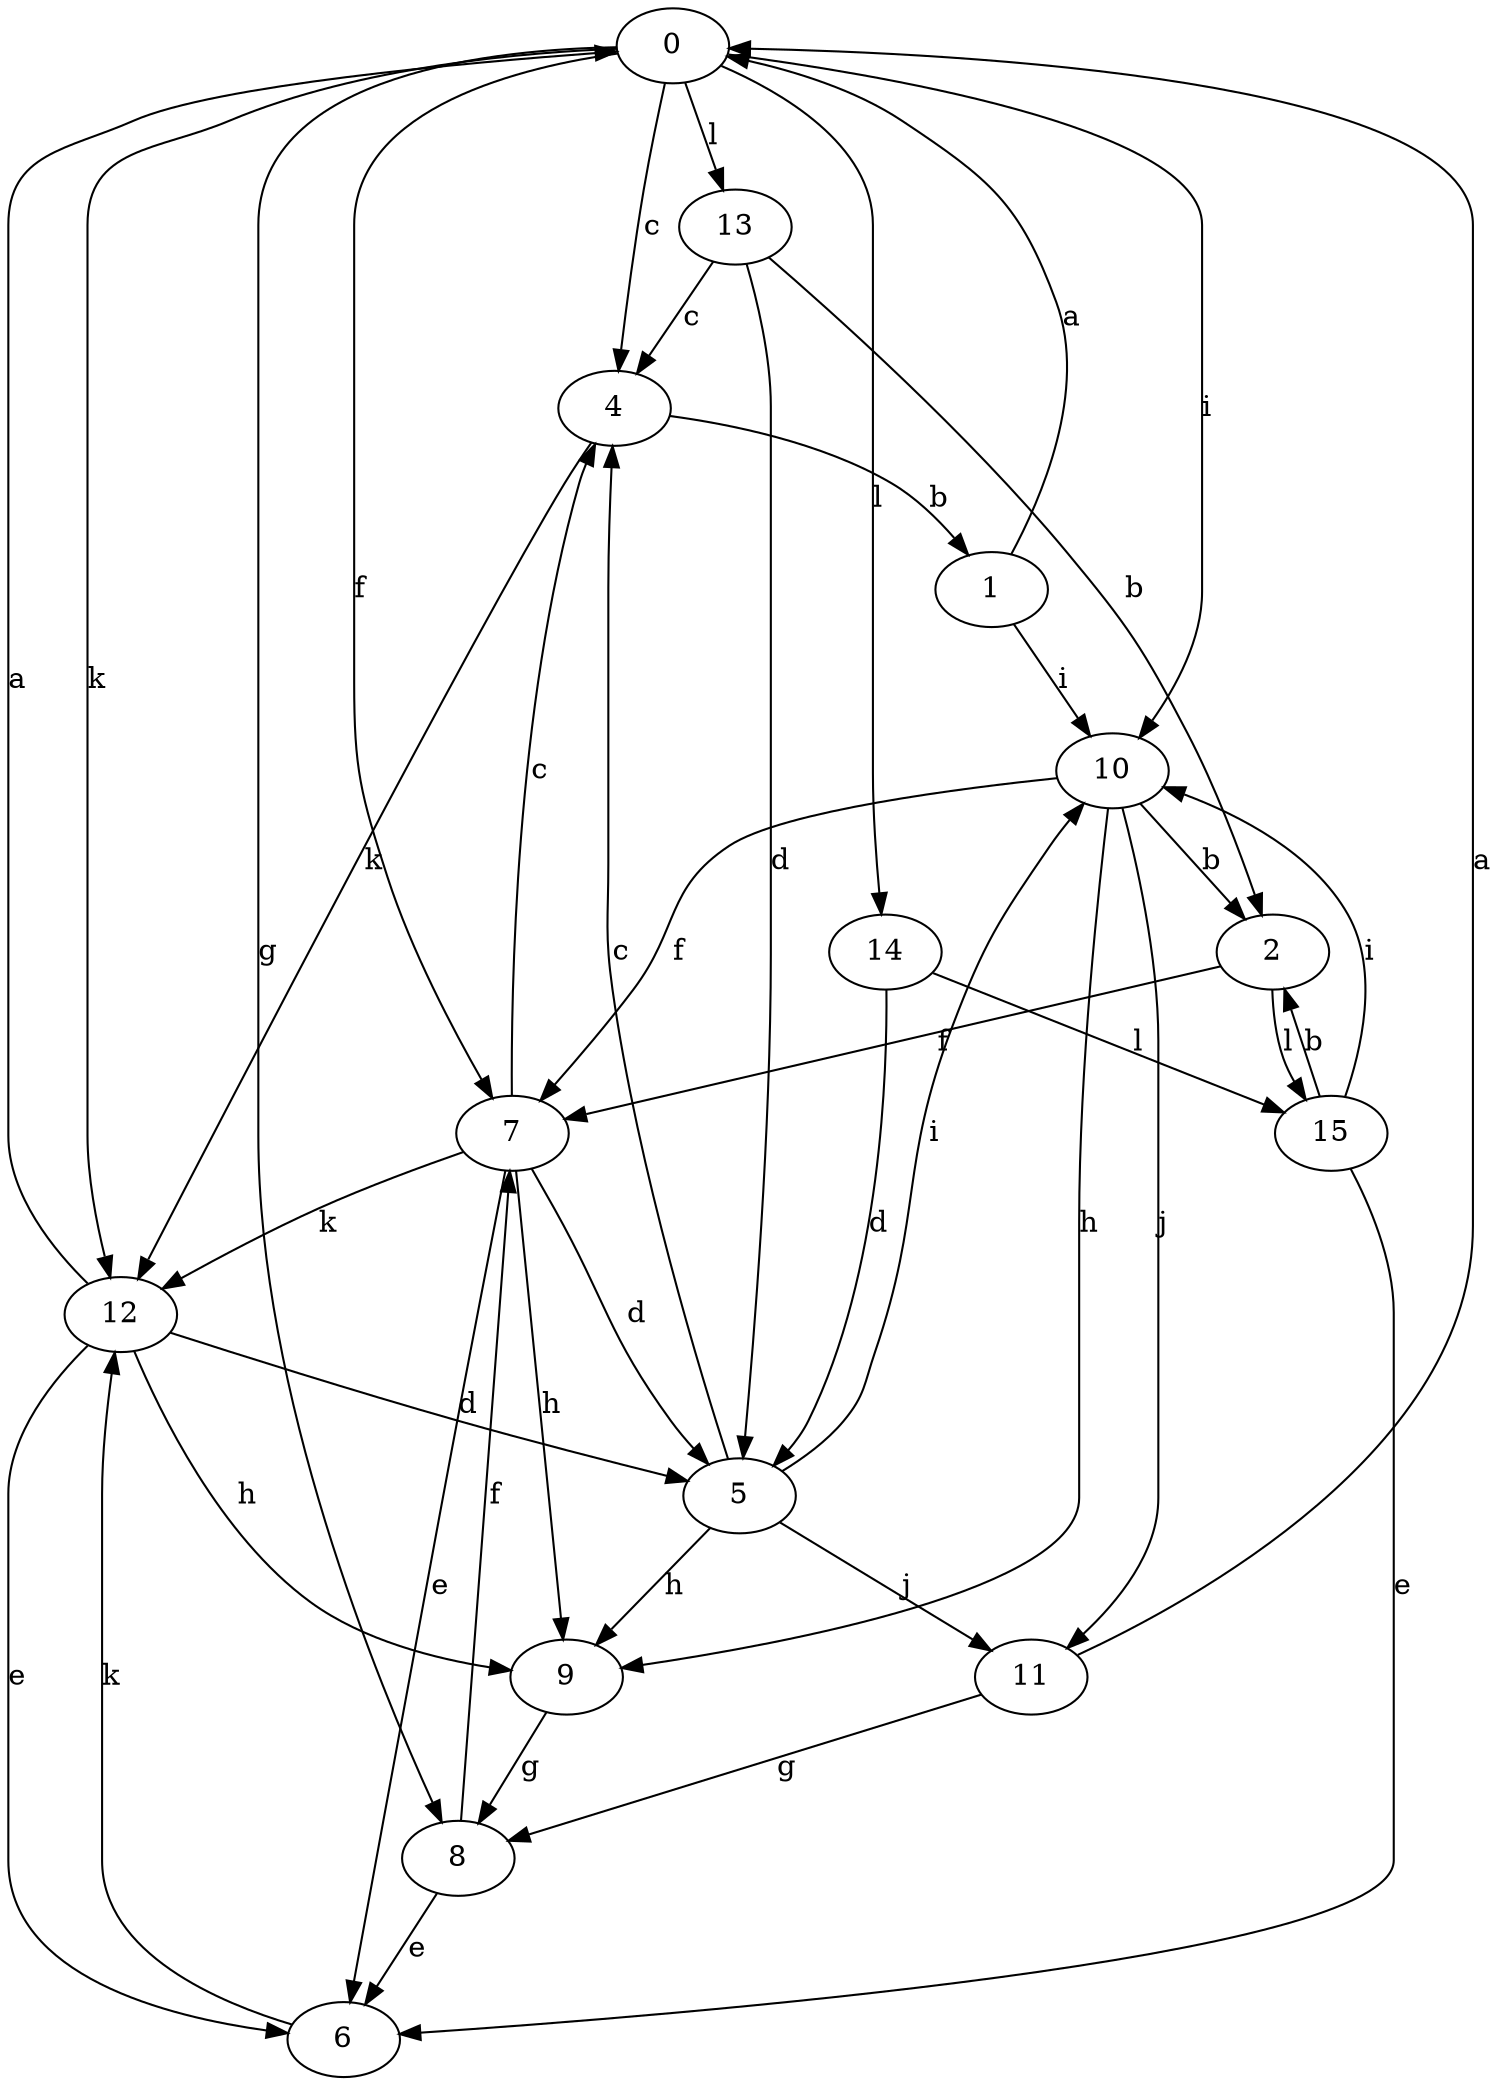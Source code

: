 strict digraph  {
0;
1;
2;
4;
5;
6;
7;
8;
9;
10;
11;
12;
13;
14;
15;
0 -> 4  [label=c];
0 -> 7  [label=f];
0 -> 8  [label=g];
0 -> 10  [label=i];
0 -> 12  [label=k];
0 -> 13  [label=l];
0 -> 14  [label=l];
1 -> 0  [label=a];
1 -> 10  [label=i];
2 -> 7  [label=f];
2 -> 15  [label=l];
4 -> 1  [label=b];
4 -> 12  [label=k];
5 -> 4  [label=c];
5 -> 9  [label=h];
5 -> 10  [label=i];
5 -> 11  [label=j];
6 -> 12  [label=k];
7 -> 4  [label=c];
7 -> 5  [label=d];
7 -> 6  [label=e];
7 -> 9  [label=h];
7 -> 12  [label=k];
8 -> 6  [label=e];
8 -> 7  [label=f];
9 -> 8  [label=g];
10 -> 2  [label=b];
10 -> 7  [label=f];
10 -> 9  [label=h];
10 -> 11  [label=j];
11 -> 0  [label=a];
11 -> 8  [label=g];
12 -> 0  [label=a];
12 -> 5  [label=d];
12 -> 6  [label=e];
12 -> 9  [label=h];
13 -> 2  [label=b];
13 -> 4  [label=c];
13 -> 5  [label=d];
14 -> 5  [label=d];
14 -> 15  [label=l];
15 -> 2  [label=b];
15 -> 6  [label=e];
15 -> 10  [label=i];
}
